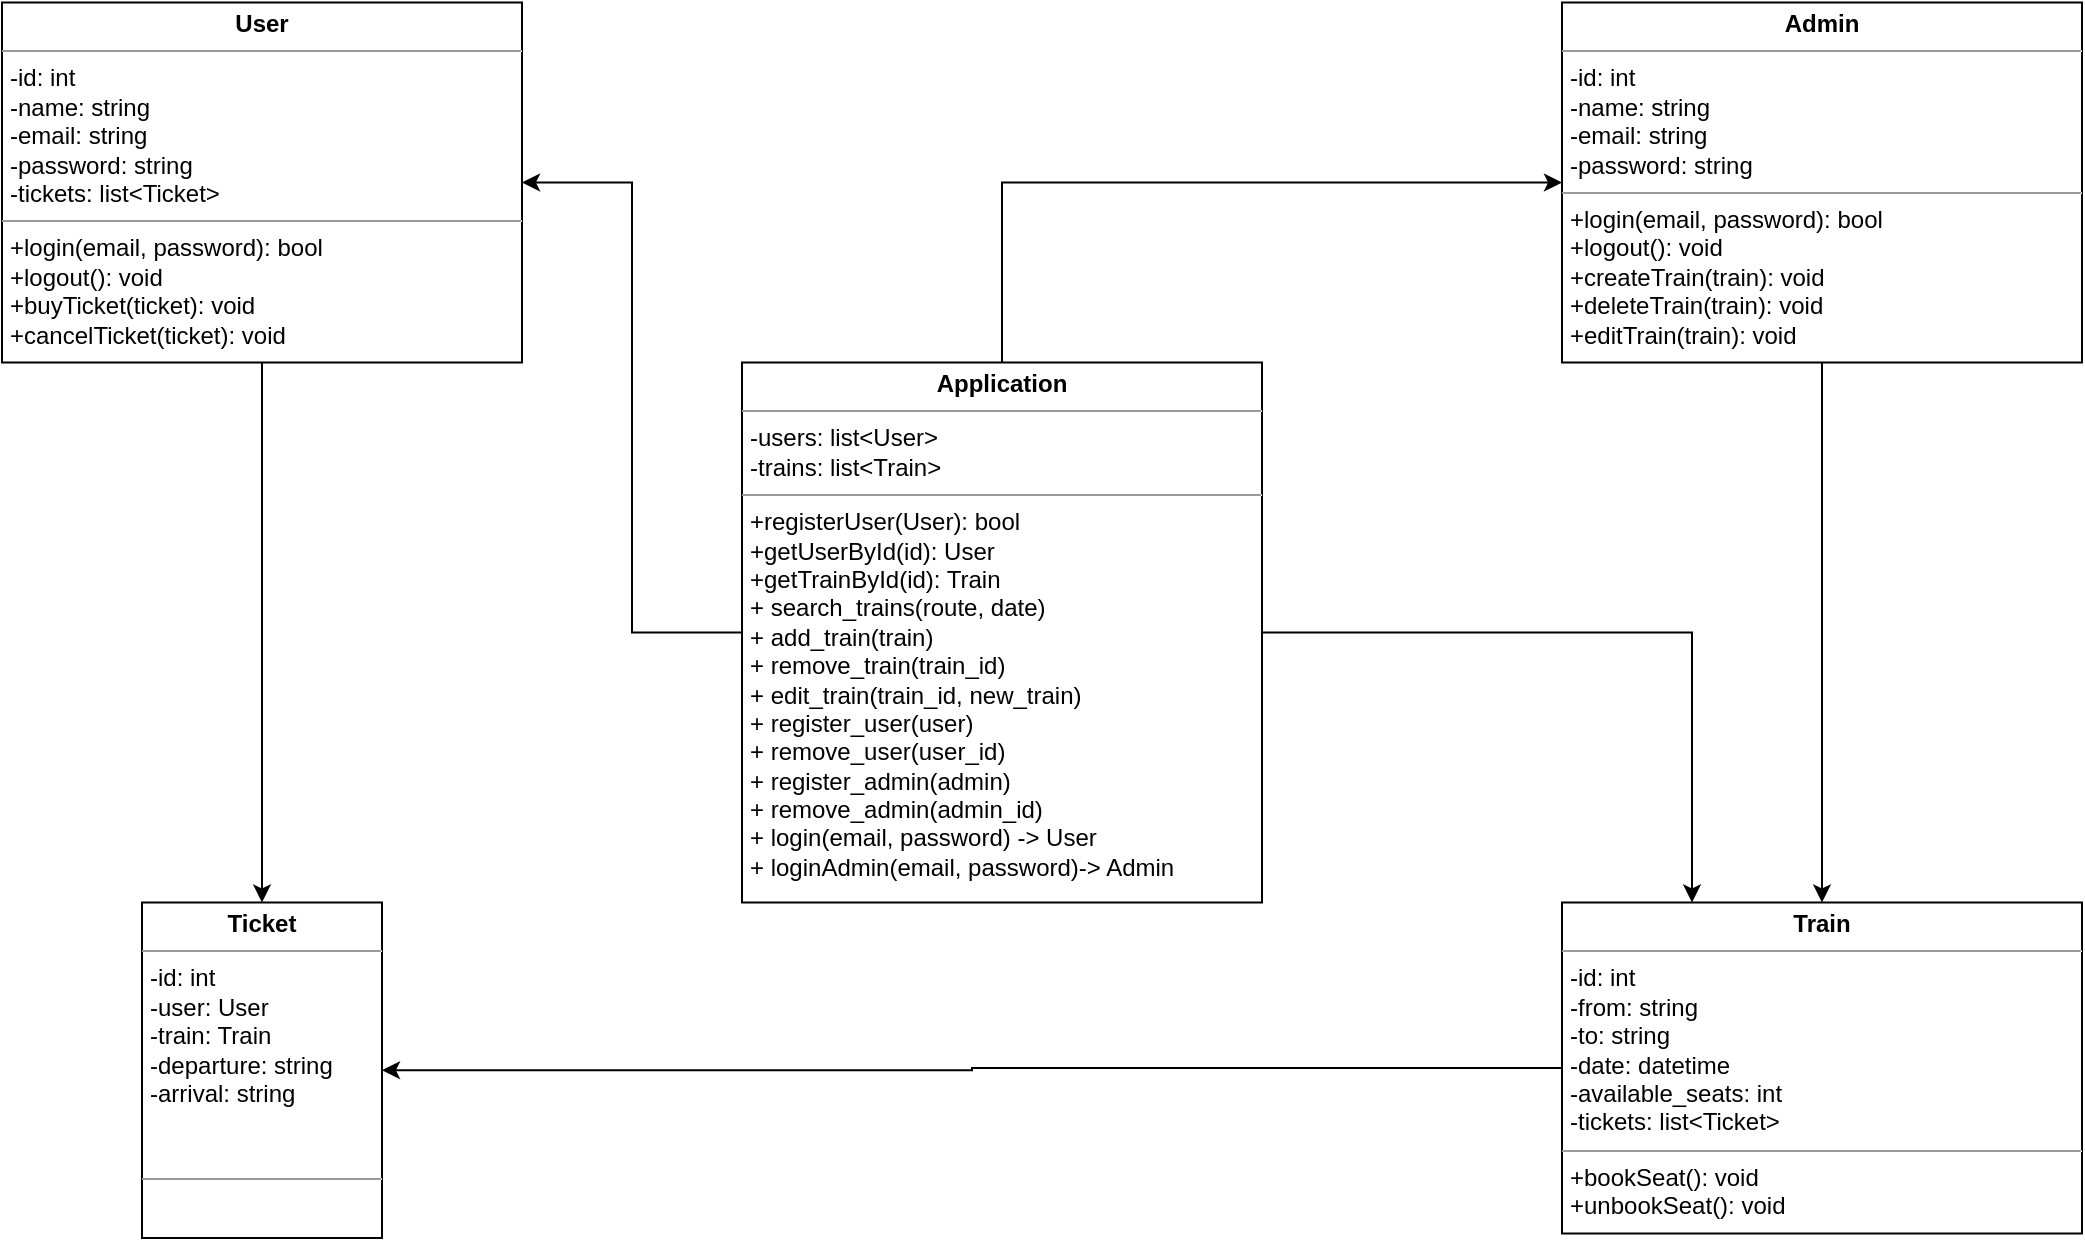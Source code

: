 <mxfile version="19.0.3" type="device"><diagram id="C5RBs43oDa-KdzZeNtuy" name="Page-1"><mxGraphModel dx="2048" dy="809" grid="1" gridSize="10" guides="1" tooltips="1" connect="1" arrows="1" fold="1" page="1" pageScale="1" pageWidth="827" pageHeight="1169" math="0" shadow="0"><root><mxCell id="WIyWlLk6GJQsqaUBKTNV-0"/><mxCell id="WIyWlLk6GJQsqaUBKTNV-1" parent="WIyWlLk6GJQsqaUBKTNV-0"/><mxCell id="DXQD_mxnDhFUv8FAsH1u-7" style="edgeStyle=orthogonalEdgeStyle;rounded=0;orthogonalLoop=1;jettySize=auto;html=1;entryX=1;entryY=0.5;entryDx=0;entryDy=0;" edge="1" parent="WIyWlLk6GJQsqaUBKTNV-1" source="DXQD_mxnDhFUv8FAsH1u-0" target="DXQD_mxnDhFUv8FAsH1u-1"><mxGeometry relative="1" as="geometry"/></mxCell><mxCell id="DXQD_mxnDhFUv8FAsH1u-8" style="edgeStyle=orthogonalEdgeStyle;rounded=0;orthogonalLoop=1;jettySize=auto;html=1;entryX=0.25;entryY=0;entryDx=0;entryDy=0;" edge="1" parent="WIyWlLk6GJQsqaUBKTNV-1" source="DXQD_mxnDhFUv8FAsH1u-0" target="DXQD_mxnDhFUv8FAsH1u-3"><mxGeometry relative="1" as="geometry"/></mxCell><mxCell id="DXQD_mxnDhFUv8FAsH1u-9" style="edgeStyle=orthogonalEdgeStyle;rounded=0;orthogonalLoop=1;jettySize=auto;html=1;entryX=0;entryY=0.5;entryDx=0;entryDy=0;" edge="1" parent="WIyWlLk6GJQsqaUBKTNV-1" source="DXQD_mxnDhFUv8FAsH1u-0" target="DXQD_mxnDhFUv8FAsH1u-2"><mxGeometry relative="1" as="geometry"><Array as="points"><mxPoint x="210" y="172"/></Array></mxGeometry></mxCell><mxCell id="DXQD_mxnDhFUv8FAsH1u-0" value="&lt;p style=&quot;margin:0px;margin-top:4px;text-align:center;&quot;&gt;&lt;b&gt;Application&lt;/b&gt;&lt;/p&gt;&lt;hr size=&quot;1&quot;&gt;&lt;p style=&quot;margin:0px;margin-left:4px;&quot;&gt;-users: list&amp;lt;User&amp;gt;&lt;/p&gt;&lt;p style=&quot;margin:0px;margin-left:4px;&quot;&gt;-trains: list&amp;lt;Train&amp;gt;&lt;/p&gt;&lt;hr size=&quot;1&quot;&gt;&lt;p style=&quot;margin:0px;margin-left:4px;&quot;&gt;+registerUser(User): bool&lt;/p&gt;&lt;p style=&quot;margin:0px;margin-left:4px;&quot;&gt;+getUserById(id): User&lt;/p&gt;&lt;p style=&quot;margin:0px;margin-left:4px;&quot;&gt;+getTrainById(id): Train&lt;/p&gt;&lt;p style=&quot;margin:0px;margin-left:4px;&quot;&gt;+ search_trains(route, date)&amp;nbsp;&lt;/p&gt;&lt;p style=&quot;margin:0px;margin-left:4px;&quot;&gt;+ add_train(train)&amp;nbsp;&lt;/p&gt;&lt;p style=&quot;margin:0px;margin-left:4px;&quot;&gt;+ remove_train(train_id)&amp;nbsp;&lt;/p&gt;&lt;p style=&quot;margin:0px;margin-left:4px;&quot;&gt;+ edit_train(train_id, new_train)&lt;/p&gt;&lt;p style=&quot;margin:0px;margin-left:4px;&quot;&gt;+ register_user(user)&amp;nbsp;&lt;/p&gt;&lt;p style=&quot;margin:0px;margin-left:4px;&quot;&gt;+ remove_user(user_id)&amp;nbsp;&lt;/p&gt;&lt;p style=&quot;margin:0px;margin-left:4px;&quot;&gt;+ register_admin(admin)&amp;nbsp;&lt;/p&gt;&lt;p style=&quot;margin:0px;margin-left:4px;&quot;&gt;+ remove_admin(admin_id)&amp;nbsp;&lt;/p&gt;&lt;p style=&quot;margin:0px;margin-left:4px;&quot;&gt;+ login(email, password) -&amp;gt; User&amp;nbsp;&lt;/p&gt;&lt;p style=&quot;margin:0px;margin-left:4px;&quot;&gt;+ loginAdmin(email, password)-&amp;gt; Admin&lt;/p&gt;" style="verticalAlign=top;align=left;overflow=fill;fontSize=12;fontFamily=Helvetica;html=1;" vertex="1" parent="WIyWlLk6GJQsqaUBKTNV-1"><mxGeometry x="80" y="262.25" width="260" height="270" as="geometry"/></mxCell><mxCell id="DXQD_mxnDhFUv8FAsH1u-10" style="edgeStyle=orthogonalEdgeStyle;rounded=0;orthogonalLoop=1;jettySize=auto;html=1;entryX=0.5;entryY=0;entryDx=0;entryDy=0;" edge="1" parent="WIyWlLk6GJQsqaUBKTNV-1" source="DXQD_mxnDhFUv8FAsH1u-1" target="DXQD_mxnDhFUv8FAsH1u-4"><mxGeometry relative="1" as="geometry"/></mxCell><mxCell id="DXQD_mxnDhFUv8FAsH1u-1" value="&lt;p style=&quot;margin:0px;margin-top:4px;text-align:center;&quot;&gt;&lt;b&gt;User&lt;/b&gt;&lt;/p&gt;&lt;hr size=&quot;1&quot;&gt;&lt;p style=&quot;margin:0px;margin-left:4px;&quot;&gt;-id: int&amp;nbsp; &amp;nbsp; &amp;nbsp; &amp;nbsp;&amp;nbsp;&lt;/p&gt;&lt;p style=&quot;margin:0px;margin-left:4px;&quot;&gt;-name: string&amp;nbsp; &amp;nbsp; &amp;nbsp;&amp;nbsp;&lt;/p&gt;&lt;p style=&quot;margin:0px;margin-left:4px;&quot;&gt;-email: string&amp;nbsp; &amp;nbsp; &amp;nbsp;&lt;/p&gt;&lt;p style=&quot;margin:0px;margin-left:4px;&quot;&gt;-password: string&amp;nbsp; &amp;nbsp; &amp;nbsp;&lt;/p&gt;&lt;p style=&quot;margin:0px;margin-left:4px;&quot;&gt;-tickets: list&amp;lt;Ticket&amp;gt;&amp;nbsp;&lt;/p&gt;&lt;hr size=&quot;1&quot;&gt;&lt;p style=&quot;margin:0px;margin-left:4px;&quot;&gt;+login(email, password): bool&amp;nbsp; &amp;nbsp;&amp;nbsp;&lt;/p&gt;&lt;p style=&quot;margin:0px;margin-left:4px;&quot;&gt;+logout(): void&amp;nbsp; &amp;nbsp; &amp;nbsp; &amp;nbsp;&lt;/p&gt;&lt;p style=&quot;margin:0px;margin-left:4px;&quot;&gt;+buyTicket(ticket): void&amp;nbsp; &amp;nbsp; &amp;nbsp; &amp;nbsp; &amp;nbsp; &amp;nbsp; &amp;nbsp; &amp;nbsp;&lt;/p&gt;&lt;p style=&quot;margin:0px;margin-left:4px;&quot;&gt;+cancelTicket(ticket): void&lt;/p&gt;" style="verticalAlign=top;align=left;overflow=fill;fontSize=12;fontFamily=Helvetica;html=1;" vertex="1" parent="WIyWlLk6GJQsqaUBKTNV-1"><mxGeometry x="-290" y="82.25" width="260" height="180" as="geometry"/></mxCell><mxCell id="DXQD_mxnDhFUv8FAsH1u-5" style="edgeStyle=orthogonalEdgeStyle;rounded=0;orthogonalLoop=1;jettySize=auto;html=1;entryX=0.5;entryY=0;entryDx=0;entryDy=0;" edge="1" parent="WIyWlLk6GJQsqaUBKTNV-1" source="DXQD_mxnDhFUv8FAsH1u-2" target="DXQD_mxnDhFUv8FAsH1u-3"><mxGeometry relative="1" as="geometry"/></mxCell><mxCell id="DXQD_mxnDhFUv8FAsH1u-2" value="&lt;p style=&quot;margin:0px;margin-top:4px;text-align:center;&quot;&gt;&lt;b&gt;Admin&lt;/b&gt;&lt;/p&gt;&lt;hr size=&quot;1&quot;&gt;&lt;p style=&quot;margin:0px;margin-left:4px;&quot;&gt;-id: int&amp;nbsp; &amp;nbsp; &amp;nbsp; &amp;nbsp; &amp;nbsp;&lt;/p&gt;&lt;p style=&quot;margin:0px;margin-left:4px;&quot;&gt;-name: string&amp;nbsp; &amp;nbsp; &amp;nbsp;&amp;nbsp;&lt;/p&gt;&lt;p style=&quot;margin:0px;margin-left:4px;&quot;&gt;-email: string&amp;nbsp; &amp;nbsp; &amp;nbsp;&amp;nbsp;&lt;/p&gt;&lt;p style=&quot;margin:0px;margin-left:4px;&quot;&gt;-password: string&amp;nbsp;&amp;nbsp;&lt;/p&gt;&lt;hr size=&quot;1&quot;&gt;&lt;p style=&quot;margin:0px;margin-left:4px;&quot;&gt;+login(email, password): bool&amp;nbsp; &amp;nbsp; &amp;nbsp;&lt;/p&gt;&lt;p style=&quot;margin:0px;margin-left:4px;&quot;&gt;+logout(): void&amp;nbsp; &amp;nbsp; &amp;nbsp; &amp;nbsp;&amp;nbsp;&lt;/p&gt;&lt;p style=&quot;margin:0px;margin-left:4px;&quot;&gt;+createTrain(train): void&amp;nbsp; &amp;nbsp; &amp;nbsp; &amp;nbsp;&amp;nbsp;&lt;/p&gt;&lt;p style=&quot;margin:0px;margin-left:4px;&quot;&gt;+deleteTrain(train): void&amp;nbsp; &amp;nbsp; &amp;nbsp; &amp;nbsp; &amp;nbsp; &amp;nbsp; &amp;nbsp; &amp;nbsp;&amp;nbsp;&lt;/p&gt;&lt;p style=&quot;margin:0px;margin-left:4px;&quot;&gt;+editTrain(train): void&amp;nbsp; &amp;nbsp; &amp;nbsp; &amp;nbsp; &amp;nbsp; &amp;nbsp; &amp;nbsp; &amp;nbsp;&amp;nbsp;&lt;/p&gt;" style="verticalAlign=top;align=left;overflow=fill;fontSize=12;fontFamily=Helvetica;html=1;" vertex="1" parent="WIyWlLk6GJQsqaUBKTNV-1"><mxGeometry x="490" y="82.25" width="260" height="180" as="geometry"/></mxCell><mxCell id="DXQD_mxnDhFUv8FAsH1u-6" style="edgeStyle=orthogonalEdgeStyle;rounded=0;orthogonalLoop=1;jettySize=auto;html=1;entryX=1;entryY=0.5;entryDx=0;entryDy=0;" edge="1" parent="WIyWlLk6GJQsqaUBKTNV-1" source="DXQD_mxnDhFUv8FAsH1u-3" target="DXQD_mxnDhFUv8FAsH1u-4"><mxGeometry relative="1" as="geometry"/></mxCell><mxCell id="DXQD_mxnDhFUv8FAsH1u-3" value="&lt;p style=&quot;margin:0px;margin-top:4px;text-align:center;&quot;&gt;&lt;b&gt;Train&lt;/b&gt;&lt;/p&gt;&lt;hr size=&quot;1&quot;&gt;&lt;p style=&quot;margin:0px;margin-left:4px;&quot;&gt;-id: int&amp;nbsp; &amp;nbsp; &amp;nbsp; &amp;nbsp;&amp;nbsp;&lt;/p&gt;&lt;p style=&quot;margin:0px;margin-left:4px;&quot;&gt;-from: string&amp;nbsp; &amp;nbsp; &amp;nbsp;&lt;/p&gt;&lt;p style=&quot;margin:0px;margin-left:4px;&quot;&gt;-to: string&amp;nbsp; &amp;nbsp; &amp;nbsp;&amp;nbsp;&lt;/p&gt;&lt;p style=&quot;margin:0px;margin-left:4px;&quot;&gt;-date: datetime&amp;nbsp; &amp;nbsp; &amp;nbsp;&lt;/p&gt;&lt;p style=&quot;margin:0px;margin-left:4px;&quot;&gt;-available_seats: int&amp;nbsp; &amp;nbsp;&lt;/p&gt;&lt;p style=&quot;margin:0px;margin-left:4px;&quot;&gt;&lt;span style=&quot;background-color: initial;&quot;&gt;-tickets: list&amp;lt;Ticket&amp;gt;&lt;/span&gt;&lt;span style=&quot;background-color: initial;&quot;&gt;&amp;nbsp;&amp;nbsp;&lt;/span&gt;&lt;br&gt;&lt;/p&gt;&lt;hr size=&quot;1&quot;&gt;&lt;p style=&quot;margin:0px;margin-left:4px;&quot;&gt;+bookSeat(): void&lt;/p&gt;&lt;p style=&quot;margin:0px;margin-left:4px;&quot;&gt;&lt;span style=&quot;background-color: initial;&quot;&gt;+unbookSeat(): void&lt;/span&gt;&lt;span style=&quot;background-color: initial;&quot;&gt;&amp;nbsp; &amp;nbsp; &amp;nbsp; &amp;nbsp; &amp;nbsp; &amp;nbsp; &amp;nbsp;&lt;/span&gt;&lt;br&gt;&lt;/p&gt;" style="verticalAlign=top;align=left;overflow=fill;fontSize=12;fontFamily=Helvetica;html=1;" vertex="1" parent="WIyWlLk6GJQsqaUBKTNV-1"><mxGeometry x="490" y="532.25" width="260" height="165.5" as="geometry"/></mxCell><mxCell id="DXQD_mxnDhFUv8FAsH1u-4" value="&lt;p style=&quot;margin:0px;margin-top:4px;text-align:center;&quot;&gt;&lt;b&gt;Ticket&lt;/b&gt;&lt;/p&gt;&lt;hr size=&quot;1&quot;&gt;&lt;p style=&quot;margin:0px;margin-left:4px;&quot;&gt;-id: int&amp;nbsp; &amp;nbsp; &amp;nbsp; &amp;nbsp; &amp;nbsp;&lt;/p&gt;&lt;p style=&quot;margin:0px;margin-left:4px;&quot;&gt;-user: User&amp;nbsp; &amp;nbsp; &amp;nbsp; &amp;nbsp;&amp;nbsp;&lt;/p&gt;&lt;p style=&quot;margin:0px;margin-left:4px;&quot;&gt;-train: Train&amp;nbsp; &amp;nbsp; &amp;nbsp;&amp;nbsp;&lt;/p&gt;&lt;p style=&quot;margin:0px;margin-left:4px;&quot;&gt;-departure: string&amp;nbsp; &amp;nbsp;&lt;/p&gt;&lt;p style=&quot;margin:0px;margin-left:4px;&quot;&gt;&lt;span style=&quot;background-color: initial;&quot;&gt;-arrival: string&lt;/span&gt;&lt;span style=&quot;background-color: initial;&quot;&gt;&amp;nbsp;&lt;/span&gt;&lt;/p&gt;&lt;p style=&quot;margin:0px;margin-left:4px;&quot;&gt;&lt;span style=&quot;background-color: initial;&quot;&gt;&lt;br&gt;&lt;/span&gt;&lt;/p&gt;&lt;p style=&quot;margin:0px;margin-left:4px;&quot;&gt;&lt;span style=&quot;background-color: initial;&quot;&gt;&amp;nbsp;&lt;/span&gt;&lt;br&gt;&lt;/p&gt;&lt;hr size=&quot;1&quot;&gt;&lt;p style=&quot;margin:0px;margin-left:4px;&quot;&gt;&lt;span style=&quot;background-color: initial;&quot;&gt;&amp;nbsp; &amp;nbsp; &amp;nbsp; &amp;nbsp; &amp;nbsp; &amp;nbsp;&amp;nbsp;&lt;/span&gt;&lt;br&gt;&lt;/p&gt;" style="verticalAlign=top;align=left;overflow=fill;fontSize=12;fontFamily=Helvetica;html=1;" vertex="1" parent="WIyWlLk6GJQsqaUBKTNV-1"><mxGeometry x="-220" y="532.25" width="120" height="167.75" as="geometry"/></mxCell></root></mxGraphModel></diagram></mxfile>